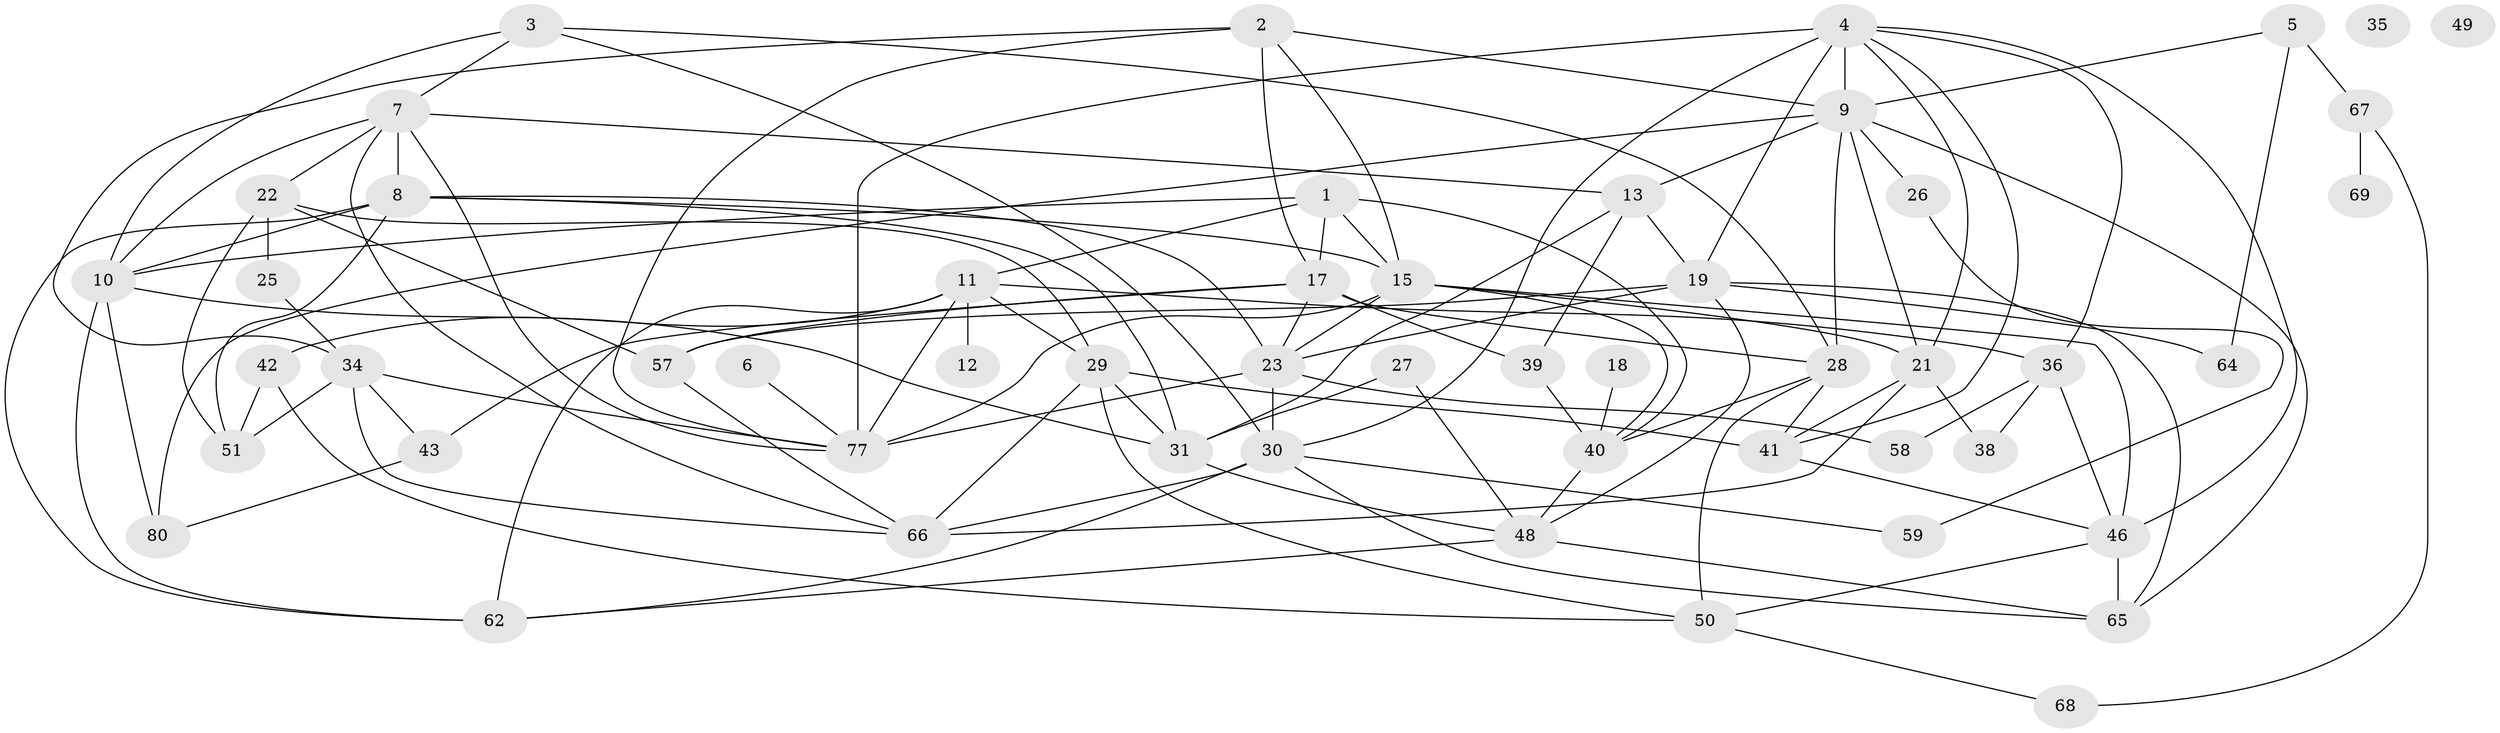 // original degree distribution, {4: 0.18823529411764706, 3: 0.24705882352941178, 2: 0.16470588235294117, 1: 0.058823529411764705, 5: 0.1411764705882353, 7: 0.07058823529411765, 6: 0.08235294117647059, 8: 0.023529411764705882, 0: 0.023529411764705882}
// Generated by graph-tools (version 1.1) at 2025/41/03/06/25 10:41:25]
// undirected, 53 vertices, 119 edges
graph export_dot {
graph [start="1"]
  node [color=gray90,style=filled];
  1 [super="+55"];
  2 [super="+60"];
  3;
  4 [super="+54"];
  5 [super="+16"];
  6;
  7 [super="+33"];
  8 [super="+56"];
  9 [super="+20"];
  10 [super="+14"];
  11 [super="+24"];
  12;
  13 [super="+73"];
  15 [super="+63"];
  17 [super="+61"];
  18;
  19 [super="+53"];
  21;
  22 [super="+47"];
  23 [super="+37"];
  25 [super="+32"];
  26;
  27;
  28 [super="+71"];
  29 [super="+52"];
  30 [super="+45"];
  31 [super="+70"];
  34 [super="+72"];
  35;
  36 [super="+44"];
  38;
  39;
  40 [super="+76"];
  41 [super="+74"];
  42;
  43;
  46;
  48 [super="+84"];
  49;
  50 [super="+81"];
  51 [super="+75"];
  57;
  58;
  59;
  62;
  64;
  65;
  66 [super="+82"];
  67 [super="+79"];
  68 [super="+78"];
  69;
  77 [super="+85"];
  80 [super="+83"];
  1 -- 17;
  1 -- 11;
  1 -- 15;
  1 -- 10;
  1 -- 40;
  2 -- 34;
  2 -- 9;
  2 -- 15;
  2 -- 17;
  2 -- 77;
  3 -- 28;
  3 -- 30;
  3 -- 10;
  3 -- 7;
  4 -- 30;
  4 -- 36;
  4 -- 19 [weight=2];
  4 -- 21;
  4 -- 46;
  4 -- 41;
  4 -- 9;
  4 -- 77;
  5 -- 9;
  5 -- 64;
  5 -- 67;
  6 -- 77;
  7 -- 10 [weight=2];
  7 -- 66;
  7 -- 8;
  7 -- 77 [weight=2];
  7 -- 22;
  7 -- 13;
  8 -- 23;
  8 -- 62;
  8 -- 51;
  8 -- 10;
  8 -- 15;
  8 -- 31;
  9 -- 13;
  9 -- 21;
  9 -- 26;
  9 -- 80;
  9 -- 65;
  9 -- 28;
  10 -- 62;
  10 -- 80;
  10 -- 31;
  11 -- 42;
  11 -- 12;
  11 -- 77 [weight=2];
  11 -- 62;
  11 -- 29 [weight=2];
  11 -- 36;
  13 -- 19;
  13 -- 39;
  13 -- 31;
  15 -- 21;
  15 -- 23;
  15 -- 46 [weight=2];
  15 -- 77;
  15 -- 40;
  17 -- 23;
  17 -- 39;
  17 -- 43;
  17 -- 57;
  17 -- 28;
  18 -- 40;
  19 -- 23;
  19 -- 57;
  19 -- 64;
  19 -- 65;
  19 -- 48;
  21 -- 38;
  21 -- 41;
  21 -- 66;
  22 -- 25 [weight=2];
  22 -- 51;
  22 -- 29;
  22 -- 57;
  23 -- 30;
  23 -- 58;
  23 -- 77 [weight=2];
  25 -- 34 [weight=2];
  26 -- 59;
  27 -- 31;
  27 -- 48;
  28 -- 41;
  28 -- 50;
  28 -- 40;
  29 -- 50;
  29 -- 66;
  29 -- 41;
  29 -- 31;
  30 -- 59;
  30 -- 65;
  30 -- 62;
  30 -- 66;
  31 -- 48;
  34 -- 77;
  34 -- 66;
  34 -- 51;
  34 -- 43;
  36 -- 46;
  36 -- 58;
  36 -- 38;
  39 -- 40;
  40 -- 48;
  41 -- 46;
  42 -- 50;
  42 -- 51;
  43 -- 80;
  46 -- 65;
  46 -- 50;
  48 -- 62;
  48 -- 65;
  50 -- 68;
  57 -- 66;
  67 -- 69;
  67 -- 68;
}
